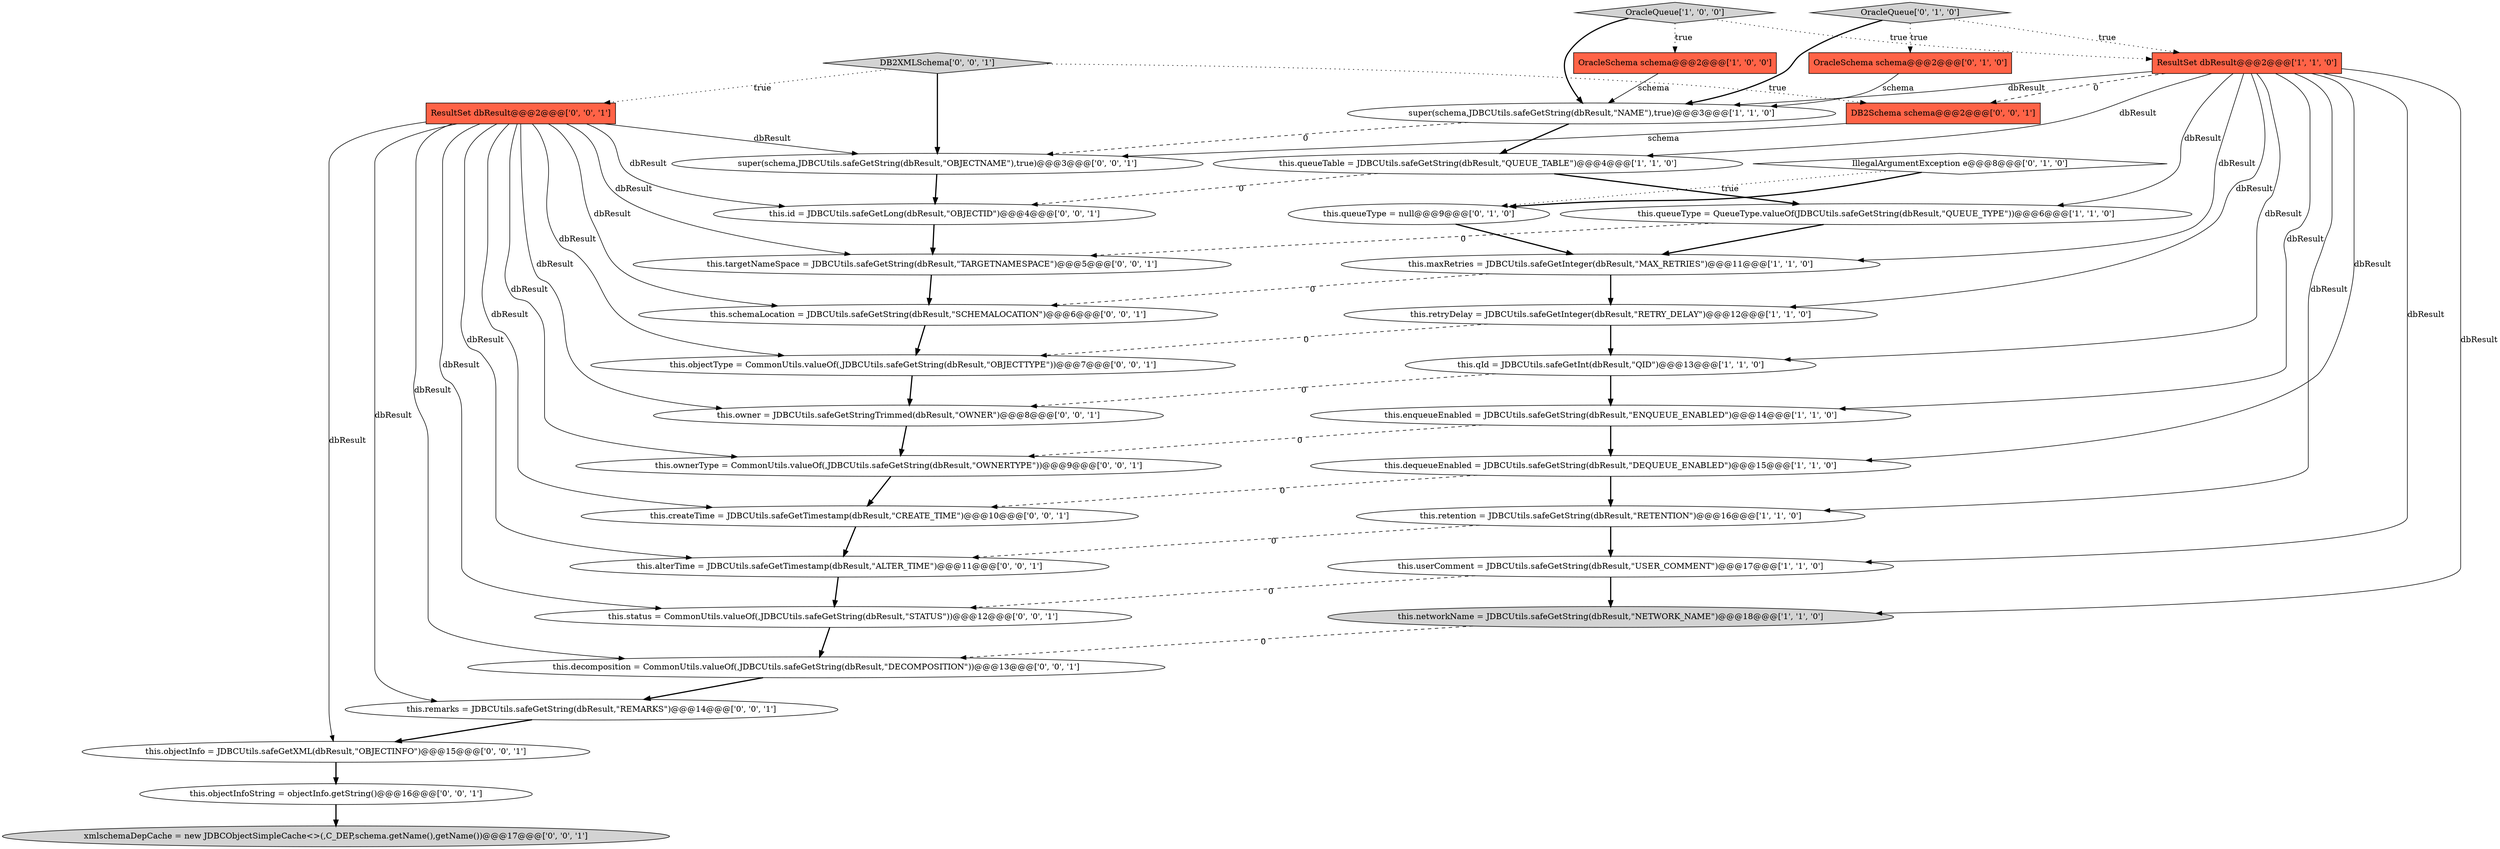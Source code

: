digraph {
33 [style = filled, label = "this.decomposition = CommonUtils.valueOf(,JDBCUtils.safeGetString(dbResult,\"DECOMPOSITION\"))@@@13@@@['0', '0', '1']", fillcolor = white, shape = ellipse image = "AAA0AAABBB3BBB"];
17 [style = filled, label = "this.queueType = null@@@9@@@['0', '1', '0']", fillcolor = white, shape = ellipse image = "AAA1AAABBB2BBB"];
21 [style = filled, label = "this.objectInfoString = objectInfo.getString()@@@16@@@['0', '0', '1']", fillcolor = white, shape = ellipse image = "AAA0AAABBB3BBB"];
1 [style = filled, label = "this.queueType = QueueType.valueOf(JDBCUtils.safeGetString(dbResult,\"QUEUE_TYPE\"))@@@6@@@['1', '1', '0']", fillcolor = white, shape = ellipse image = "AAA0AAABBB1BBB"];
9 [style = filled, label = "OracleQueue['1', '0', '0']", fillcolor = lightgray, shape = diamond image = "AAA0AAABBB1BBB"];
15 [style = filled, label = "OracleSchema schema@@@2@@@['0', '1', '0']", fillcolor = tomato, shape = box image = "AAA0AAABBB2BBB"];
20 [style = filled, label = "xmlschemaDepCache = new JDBCObjectSimpleCache<>(,C_DEP,schema.getName(),getName())@@@17@@@['0', '0', '1']", fillcolor = lightgray, shape = ellipse image = "AAA0AAABBB3BBB"];
32 [style = filled, label = "this.status = CommonUtils.valueOf(,JDBCUtils.safeGetString(dbResult,\"STATUS\"))@@@12@@@['0', '0', '1']", fillcolor = white, shape = ellipse image = "AAA0AAABBB3BBB"];
6 [style = filled, label = "this.qId = JDBCUtils.safeGetInt(dbResult,\"QID\")@@@13@@@['1', '1', '0']", fillcolor = white, shape = ellipse image = "AAA0AAABBB1BBB"];
3 [style = filled, label = "ResultSet dbResult@@@2@@@['1', '1', '0']", fillcolor = tomato, shape = box image = "AAA0AAABBB1BBB"];
7 [style = filled, label = "this.dequeueEnabled = JDBCUtils.safeGetString(dbResult,\"DEQUEUE_ENABLED\")@@@15@@@['1', '1', '0']", fillcolor = white, shape = ellipse image = "AAA0AAABBB1BBB"];
10 [style = filled, label = "super(schema,JDBCUtils.safeGetString(dbResult,\"NAME\"),true)@@@3@@@['1', '1', '0']", fillcolor = white, shape = ellipse image = "AAA0AAABBB1BBB"];
12 [style = filled, label = "this.maxRetries = JDBCUtils.safeGetInteger(dbResult,\"MAX_RETRIES\")@@@11@@@['1', '1', '0']", fillcolor = white, shape = ellipse image = "AAA0AAABBB1BBB"];
13 [style = filled, label = "this.enqueueEnabled = JDBCUtils.safeGetString(dbResult,\"ENQUEUE_ENABLED\")@@@14@@@['1', '1', '0']", fillcolor = white, shape = ellipse image = "AAA0AAABBB1BBB"];
24 [style = filled, label = "super(schema,JDBCUtils.safeGetString(dbResult,\"OBJECTNAME\"),true)@@@3@@@['0', '0', '1']", fillcolor = white, shape = ellipse image = "AAA0AAABBB3BBB"];
19 [style = filled, label = "this.remarks = JDBCUtils.safeGetString(dbResult,\"REMARKS\")@@@14@@@['0', '0', '1']", fillcolor = white, shape = ellipse image = "AAA0AAABBB3BBB"];
26 [style = filled, label = "DB2XMLSchema['0', '0', '1']", fillcolor = lightgray, shape = diamond image = "AAA0AAABBB3BBB"];
29 [style = filled, label = "ResultSet dbResult@@@2@@@['0', '0', '1']", fillcolor = tomato, shape = box image = "AAA0AAABBB3BBB"];
14 [style = filled, label = "OracleQueue['0', '1', '0']", fillcolor = lightgray, shape = diamond image = "AAA0AAABBB2BBB"];
18 [style = filled, label = "this.alterTime = JDBCUtils.safeGetTimestamp(dbResult,\"ALTER_TIME\")@@@11@@@['0', '0', '1']", fillcolor = white, shape = ellipse image = "AAA0AAABBB3BBB"];
11 [style = filled, label = "this.queueTable = JDBCUtils.safeGetString(dbResult,\"QUEUE_TABLE\")@@@4@@@['1', '1', '0']", fillcolor = white, shape = ellipse image = "AAA0AAABBB1BBB"];
30 [style = filled, label = "this.objectType = CommonUtils.valueOf(,JDBCUtils.safeGetString(dbResult,\"OBJECTTYPE\"))@@@7@@@['0', '0', '1']", fillcolor = white, shape = ellipse image = "AAA0AAABBB3BBB"];
5 [style = filled, label = "this.networkName = JDBCUtils.safeGetString(dbResult,\"NETWORK_NAME\")@@@18@@@['1', '1', '0']", fillcolor = lightgray, shape = ellipse image = "AAA0AAABBB1BBB"];
2 [style = filled, label = "OracleSchema schema@@@2@@@['1', '0', '0']", fillcolor = tomato, shape = box image = "AAA0AAABBB1BBB"];
16 [style = filled, label = "IllegalArgumentException e@@@8@@@['0', '1', '0']", fillcolor = white, shape = diamond image = "AAA1AAABBB2BBB"];
4 [style = filled, label = "this.retention = JDBCUtils.safeGetString(dbResult,\"RETENTION\")@@@16@@@['1', '1', '0']", fillcolor = white, shape = ellipse image = "AAA0AAABBB1BBB"];
31 [style = filled, label = "this.owner = JDBCUtils.safeGetStringTrimmed(dbResult,\"OWNER\")@@@8@@@['0', '0', '1']", fillcolor = white, shape = ellipse image = "AAA0AAABBB3BBB"];
0 [style = filled, label = "this.retryDelay = JDBCUtils.safeGetInteger(dbResult,\"RETRY_DELAY\")@@@12@@@['1', '1', '0']", fillcolor = white, shape = ellipse image = "AAA0AAABBB1BBB"];
22 [style = filled, label = "this.createTime = JDBCUtils.safeGetTimestamp(dbResult,\"CREATE_TIME\")@@@10@@@['0', '0', '1']", fillcolor = white, shape = ellipse image = "AAA0AAABBB3BBB"];
23 [style = filled, label = "this.ownerType = CommonUtils.valueOf(,JDBCUtils.safeGetString(dbResult,\"OWNERTYPE\"))@@@9@@@['0', '0', '1']", fillcolor = white, shape = ellipse image = "AAA0AAABBB3BBB"];
34 [style = filled, label = "this.schemaLocation = JDBCUtils.safeGetString(dbResult,\"SCHEMALOCATION\")@@@6@@@['0', '0', '1']", fillcolor = white, shape = ellipse image = "AAA0AAABBB3BBB"];
27 [style = filled, label = "this.id = JDBCUtils.safeGetLong(dbResult,\"OBJECTID\")@@@4@@@['0', '0', '1']", fillcolor = white, shape = ellipse image = "AAA0AAABBB3BBB"];
35 [style = filled, label = "DB2Schema schema@@@2@@@['0', '0', '1']", fillcolor = tomato, shape = box image = "AAA0AAABBB3BBB"];
25 [style = filled, label = "this.targetNameSpace = JDBCUtils.safeGetString(dbResult,\"TARGETNAMESPACE\")@@@5@@@['0', '0', '1']", fillcolor = white, shape = ellipse image = "AAA0AAABBB3BBB"];
28 [style = filled, label = "this.objectInfo = JDBCUtils.safeGetXML(dbResult,\"OBJECTINFO\")@@@15@@@['0', '0', '1']", fillcolor = white, shape = ellipse image = "AAA0AAABBB3BBB"];
8 [style = filled, label = "this.userComment = JDBCUtils.safeGetString(dbResult,\"USER_COMMENT\")@@@17@@@['1', '1', '0']", fillcolor = white, shape = ellipse image = "AAA0AAABBB1BBB"];
0->6 [style = bold, label=""];
28->21 [style = bold, label=""];
26->29 [style = dotted, label="true"];
12->0 [style = bold, label=""];
23->22 [style = bold, label=""];
3->10 [style = solid, label="dbResult"];
35->24 [style = solid, label="schema"];
26->24 [style = bold, label=""];
1->25 [style = dashed, label="0"];
6->31 [style = dashed, label="0"];
3->0 [style = solid, label="dbResult"];
13->7 [style = bold, label=""];
8->5 [style = bold, label=""];
27->25 [style = bold, label=""];
19->28 [style = bold, label=""];
2->10 [style = solid, label="schema"];
29->30 [style = solid, label="dbResult"];
29->19 [style = solid, label="dbResult"];
14->3 [style = dotted, label="true"];
29->24 [style = solid, label="dbResult"];
3->13 [style = solid, label="dbResult"];
1->12 [style = bold, label=""];
3->1 [style = solid, label="dbResult"];
11->27 [style = dashed, label="0"];
29->25 [style = solid, label="dbResult"];
25->34 [style = bold, label=""];
6->13 [style = bold, label=""];
11->1 [style = bold, label=""];
10->11 [style = bold, label=""];
4->8 [style = bold, label=""];
17->12 [style = bold, label=""];
9->2 [style = dotted, label="true"];
29->22 [style = solid, label="dbResult"];
3->35 [style = dashed, label="0"];
3->5 [style = solid, label="dbResult"];
29->33 [style = solid, label="dbResult"];
30->31 [style = bold, label=""];
18->32 [style = bold, label=""];
29->28 [style = solid, label="dbResult"];
13->23 [style = dashed, label="0"];
10->24 [style = dashed, label="0"];
3->4 [style = solid, label="dbResult"];
15->10 [style = solid, label="schema"];
29->34 [style = solid, label="dbResult"];
21->20 [style = bold, label=""];
14->15 [style = dotted, label="true"];
3->6 [style = solid, label="dbResult"];
7->4 [style = bold, label=""];
0->30 [style = dashed, label="0"];
7->22 [style = dashed, label="0"];
8->32 [style = dashed, label="0"];
29->31 [style = solid, label="dbResult"];
3->7 [style = solid, label="dbResult"];
3->12 [style = solid, label="dbResult"];
22->18 [style = bold, label=""];
29->27 [style = solid, label="dbResult"];
29->18 [style = solid, label="dbResult"];
33->19 [style = bold, label=""];
4->18 [style = dashed, label="0"];
9->3 [style = dotted, label="true"];
16->17 [style = bold, label=""];
24->27 [style = bold, label=""];
32->33 [style = bold, label=""];
29->23 [style = solid, label="dbResult"];
29->32 [style = solid, label="dbResult"];
3->8 [style = solid, label="dbResult"];
14->10 [style = bold, label=""];
34->30 [style = bold, label=""];
16->17 [style = dotted, label="true"];
26->35 [style = dotted, label="true"];
5->33 [style = dashed, label="0"];
31->23 [style = bold, label=""];
12->34 [style = dashed, label="0"];
9->10 [style = bold, label=""];
3->11 [style = solid, label="dbResult"];
}

